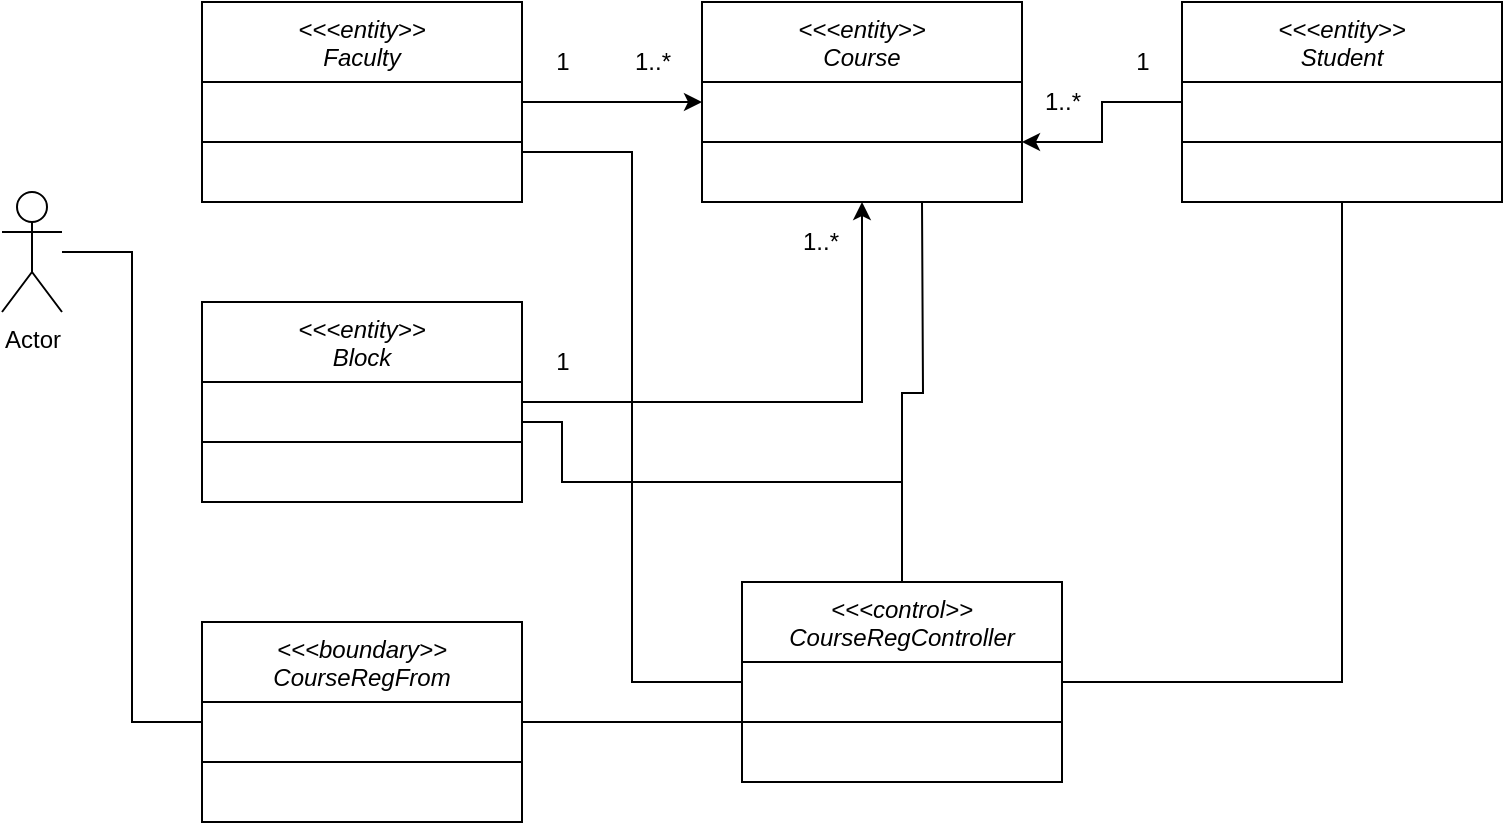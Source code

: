 <mxfile version="12.7.9" type="device" pages="2"><diagram id="C5RBs43oDa-KdzZeNtuy" name="VOPC"><mxGraphModel dx="1426" dy="725" grid="1" gridSize="10" guides="1" tooltips="1" connect="1" arrows="1" fold="1" page="1" pageScale="1" pageWidth="827" pageHeight="1169" math="0" shadow="0"><root><mxCell id="WIyWlLk6GJQsqaUBKTNV-0"/><mxCell id="WIyWlLk6GJQsqaUBKTNV-1" parent="WIyWlLk6GJQsqaUBKTNV-0"/><mxCell id="TSUdPDN9JpJgfzPsfO7b-17" value="" style="edgeStyle=orthogonalEdgeStyle;rounded=0;orthogonalLoop=1;jettySize=auto;html=1;entryX=0;entryY=0.5;entryDx=0;entryDy=0;" edge="1" parent="WIyWlLk6GJQsqaUBKTNV-1" source="zkfFHV4jXpPFQw0GAbJ--0" target="TSUdPDN9JpJgfzPsfO7b-4"><mxGeometry relative="1" as="geometry"><mxPoint x="360" y="170" as="targetPoint"/></mxGeometry></mxCell><mxCell id="zkfFHV4jXpPFQw0GAbJ--0" value="&lt;&lt;&lt;entity&gt;&gt;&#10;Faculty&#10;" style="swimlane;fontStyle=2;align=center;verticalAlign=top;childLayout=stackLayout;horizontal=1;startSize=40;horizontalStack=0;resizeParent=1;resizeLast=0;collapsible=1;marginBottom=0;rounded=0;shadow=0;strokeWidth=1;" parent="WIyWlLk6GJQsqaUBKTNV-1" vertex="1"><mxGeometry x="120" y="120" width="160" height="100" as="geometry"><mxRectangle x="230" y="140" width="160" height="26" as="alternateBounds"/></mxGeometry></mxCell><mxCell id="zkfFHV4jXpPFQw0GAbJ--4" value="" style="line;html=1;strokeWidth=1;align=left;verticalAlign=middle;spacingTop=-1;spacingLeft=3;spacingRight=3;rotatable=0;labelPosition=right;points=[];portConstraint=eastwest;" parent="zkfFHV4jXpPFQw0GAbJ--0" vertex="1"><mxGeometry y="40" width="160" height="60" as="geometry"/></mxCell><mxCell id="TSUdPDN9JpJgfzPsfO7b-39" style="edgeStyle=orthogonalEdgeStyle;rounded=0;orthogonalLoop=1;jettySize=auto;html=1;entryX=0;entryY=0.5;entryDx=0;entryDy=0;endArrow=none;endFill=0;" edge="1" parent="WIyWlLk6GJQsqaUBKTNV-1" source="TSUdPDN9JpJgfzPsfO7b-1" target="TSUdPDN9JpJgfzPsfO7b-31"><mxGeometry relative="1" as="geometry"/></mxCell><mxCell id="TSUdPDN9JpJgfzPsfO7b-1" value="Actor" style="shape=umlActor;verticalLabelPosition=bottom;labelBackgroundColor=#ffffff;verticalAlign=top;html=1;outlineConnect=0;" vertex="1" parent="WIyWlLk6GJQsqaUBKTNV-1"><mxGeometry x="20" y="215" width="30" height="60" as="geometry"/></mxCell><mxCell id="TSUdPDN9JpJgfzPsfO7b-28" value="" style="edgeStyle=orthogonalEdgeStyle;rounded=0;orthogonalLoop=1;jettySize=auto;html=1;" edge="1" parent="WIyWlLk6GJQsqaUBKTNV-1" source="TSUdPDN9JpJgfzPsfO7b-2" target="TSUdPDN9JpJgfzPsfO7b-5"><mxGeometry relative="1" as="geometry"/></mxCell><mxCell id="TSUdPDN9JpJgfzPsfO7b-2" value="&lt;&lt;&lt;entity&gt;&gt;&#10;Student" style="swimlane;fontStyle=2;align=center;verticalAlign=top;childLayout=stackLayout;horizontal=1;startSize=40;horizontalStack=0;resizeParent=1;resizeLast=0;collapsible=1;marginBottom=0;rounded=0;shadow=0;strokeWidth=1;" vertex="1" parent="WIyWlLk6GJQsqaUBKTNV-1"><mxGeometry x="610" y="120" width="160" height="100" as="geometry"><mxRectangle x="230" y="140" width="160" height="26" as="alternateBounds"/></mxGeometry></mxCell><mxCell id="TSUdPDN9JpJgfzPsfO7b-3" value="" style="line;html=1;strokeWidth=1;align=left;verticalAlign=middle;spacingTop=-1;spacingLeft=3;spacingRight=3;rotatable=0;labelPosition=right;points=[];portConstraint=eastwest;" vertex="1" parent="TSUdPDN9JpJgfzPsfO7b-2"><mxGeometry y="40" width="160" height="60" as="geometry"/></mxCell><mxCell id="TSUdPDN9JpJgfzPsfO7b-4" value="&lt;&lt;&lt;entity&gt;&gt;&#10;Course" style="swimlane;fontStyle=2;align=center;verticalAlign=top;childLayout=stackLayout;horizontal=1;startSize=40;horizontalStack=0;resizeParent=1;resizeLast=0;collapsible=1;marginBottom=0;rounded=0;shadow=0;strokeWidth=1;" vertex="1" parent="WIyWlLk6GJQsqaUBKTNV-1"><mxGeometry x="370" y="120" width="160" height="100" as="geometry"><mxRectangle x="230" y="140" width="160" height="26" as="alternateBounds"/></mxGeometry></mxCell><mxCell id="TSUdPDN9JpJgfzPsfO7b-5" value="" style="line;html=1;strokeWidth=1;align=left;verticalAlign=middle;spacingTop=-1;spacingLeft=3;spacingRight=3;rotatable=0;labelPosition=right;points=[];portConstraint=eastwest;" vertex="1" parent="TSUdPDN9JpJgfzPsfO7b-4"><mxGeometry y="40" width="160" height="60" as="geometry"/></mxCell><mxCell id="TSUdPDN9JpJgfzPsfO7b-18" value="1" style="text;html=1;align=center;verticalAlign=middle;resizable=0;points=[];autosize=1;" vertex="1" parent="WIyWlLk6GJQsqaUBKTNV-1"><mxGeometry x="290" y="140" width="20" height="20" as="geometry"/></mxCell><mxCell id="TSUdPDN9JpJgfzPsfO7b-19" value="1..*" style="text;html=1;align=center;verticalAlign=middle;resizable=0;points=[];autosize=1;" vertex="1" parent="WIyWlLk6GJQsqaUBKTNV-1"><mxGeometry x="330" y="140" width="30" height="20" as="geometry"/></mxCell><mxCell id="TSUdPDN9JpJgfzPsfO7b-25" style="edgeStyle=orthogonalEdgeStyle;rounded=0;orthogonalLoop=1;jettySize=auto;html=1;entryX=0.5;entryY=1;entryDx=0;entryDy=0;" edge="1" parent="WIyWlLk6GJQsqaUBKTNV-1" source="TSUdPDN9JpJgfzPsfO7b-23" target="TSUdPDN9JpJgfzPsfO7b-4"><mxGeometry relative="1" as="geometry"/></mxCell><mxCell id="TSUdPDN9JpJgfzPsfO7b-23" value="&lt;&lt;&lt;entity&gt;&gt;&#10;Block" style="swimlane;fontStyle=2;align=center;verticalAlign=top;childLayout=stackLayout;horizontal=1;startSize=40;horizontalStack=0;resizeParent=1;resizeLast=0;collapsible=1;marginBottom=0;rounded=0;shadow=0;strokeWidth=1;" vertex="1" parent="WIyWlLk6GJQsqaUBKTNV-1"><mxGeometry x="120" y="270" width="160" height="100" as="geometry"><mxRectangle x="230" y="140" width="160" height="26" as="alternateBounds"/></mxGeometry></mxCell><mxCell id="TSUdPDN9JpJgfzPsfO7b-24" value="" style="line;html=1;strokeWidth=1;align=left;verticalAlign=middle;spacingTop=-1;spacingLeft=3;spacingRight=3;rotatable=0;labelPosition=right;points=[];portConstraint=eastwest;" vertex="1" parent="TSUdPDN9JpJgfzPsfO7b-23"><mxGeometry y="40" width="160" height="60" as="geometry"/></mxCell><mxCell id="TSUdPDN9JpJgfzPsfO7b-26" value="1" style="text;html=1;align=center;verticalAlign=middle;resizable=0;points=[];autosize=1;" vertex="1" parent="WIyWlLk6GJQsqaUBKTNV-1"><mxGeometry x="290" y="290" width="20" height="20" as="geometry"/></mxCell><mxCell id="TSUdPDN9JpJgfzPsfO7b-27" value="1..*" style="text;html=1;align=center;verticalAlign=middle;resizable=0;points=[];autosize=1;" vertex="1" parent="WIyWlLk6GJQsqaUBKTNV-1"><mxGeometry x="414" y="230" width="30" height="20" as="geometry"/></mxCell><mxCell id="TSUdPDN9JpJgfzPsfO7b-29" value="1" style="text;html=1;align=center;verticalAlign=middle;resizable=0;points=[];autosize=1;" vertex="1" parent="WIyWlLk6GJQsqaUBKTNV-1"><mxGeometry x="580" y="140" width="20" height="20" as="geometry"/></mxCell><mxCell id="TSUdPDN9JpJgfzPsfO7b-30" value="1..*" style="text;html=1;align=center;verticalAlign=middle;resizable=0;points=[];autosize=1;" vertex="1" parent="WIyWlLk6GJQsqaUBKTNV-1"><mxGeometry x="535" y="160" width="30" height="20" as="geometry"/></mxCell><mxCell id="TSUdPDN9JpJgfzPsfO7b-31" value="&lt;&lt;&lt;boundary&gt;&gt;&#10;CourseRegFrom" style="swimlane;fontStyle=2;align=center;verticalAlign=top;childLayout=stackLayout;horizontal=1;startSize=40;horizontalStack=0;resizeParent=1;resizeLast=0;collapsible=1;marginBottom=0;rounded=0;shadow=0;strokeWidth=1;" vertex="1" parent="WIyWlLk6GJQsqaUBKTNV-1"><mxGeometry x="120" y="430" width="160" height="100" as="geometry"><mxRectangle x="230" y="140" width="160" height="26" as="alternateBounds"/></mxGeometry></mxCell><mxCell id="TSUdPDN9JpJgfzPsfO7b-32" value="" style="line;html=1;strokeWidth=1;align=left;verticalAlign=middle;spacingTop=-1;spacingLeft=3;spacingRight=3;rotatable=0;labelPosition=right;points=[];portConstraint=eastwest;" vertex="1" parent="TSUdPDN9JpJgfzPsfO7b-31"><mxGeometry y="40" width="160" height="60" as="geometry"/></mxCell><mxCell id="TSUdPDN9JpJgfzPsfO7b-35" style="edgeStyle=orthogonalEdgeStyle;rounded=0;orthogonalLoop=1;jettySize=auto;html=1;endArrow=none;endFill=0;" edge="1" parent="WIyWlLk6GJQsqaUBKTNV-1" source="TSUdPDN9JpJgfzPsfO7b-33"><mxGeometry relative="1" as="geometry"><mxPoint x="480" y="220" as="targetPoint"/></mxGeometry></mxCell><mxCell id="TSUdPDN9JpJgfzPsfO7b-36" style="edgeStyle=orthogonalEdgeStyle;rounded=0;orthogonalLoop=1;jettySize=auto;html=1;endArrow=none;endFill=0;" edge="1" parent="WIyWlLk6GJQsqaUBKTNV-1" source="TSUdPDN9JpJgfzPsfO7b-33"><mxGeometry relative="1" as="geometry"><mxPoint x="280" y="330" as="targetPoint"/><Array as="points"><mxPoint x="470" y="360"/><mxPoint x="300" y="360"/><mxPoint x="300" y="330"/></Array></mxGeometry></mxCell><mxCell id="TSUdPDN9JpJgfzPsfO7b-37" style="edgeStyle=orthogonalEdgeStyle;rounded=0;orthogonalLoop=1;jettySize=auto;html=1;entryX=0.5;entryY=1;entryDx=0;entryDy=0;endArrow=none;endFill=0;" edge="1" parent="WIyWlLk6GJQsqaUBKTNV-1" source="TSUdPDN9JpJgfzPsfO7b-33" target="TSUdPDN9JpJgfzPsfO7b-2"><mxGeometry relative="1" as="geometry"/></mxCell><mxCell id="TSUdPDN9JpJgfzPsfO7b-38" style="edgeStyle=orthogonalEdgeStyle;rounded=0;orthogonalLoop=1;jettySize=auto;html=1;entryX=1;entryY=0.75;entryDx=0;entryDy=0;endArrow=none;endFill=0;" edge="1" parent="WIyWlLk6GJQsqaUBKTNV-1" source="TSUdPDN9JpJgfzPsfO7b-33" target="zkfFHV4jXpPFQw0GAbJ--0"><mxGeometry relative="1" as="geometry"/></mxCell><mxCell id="TSUdPDN9JpJgfzPsfO7b-40" style="edgeStyle=orthogonalEdgeStyle;rounded=0;orthogonalLoop=1;jettySize=auto;html=1;entryX=1;entryY=0.5;entryDx=0;entryDy=0;endArrow=none;endFill=0;" edge="1" parent="WIyWlLk6GJQsqaUBKTNV-1" source="TSUdPDN9JpJgfzPsfO7b-33" target="TSUdPDN9JpJgfzPsfO7b-31"><mxGeometry relative="1" as="geometry"><Array as="points"><mxPoint x="360" y="480"/><mxPoint x="360" y="480"/></Array></mxGeometry></mxCell><mxCell id="TSUdPDN9JpJgfzPsfO7b-33" value="&lt;&lt;&lt;control&gt;&gt;&#10;CourseRegController" style="swimlane;fontStyle=2;align=center;verticalAlign=top;childLayout=stackLayout;horizontal=1;startSize=40;horizontalStack=0;resizeParent=1;resizeLast=0;collapsible=1;marginBottom=0;rounded=0;shadow=0;strokeWidth=1;" vertex="1" parent="WIyWlLk6GJQsqaUBKTNV-1"><mxGeometry x="390" y="410" width="160" height="100" as="geometry"><mxRectangle x="230" y="140" width="160" height="26" as="alternateBounds"/></mxGeometry></mxCell><mxCell id="TSUdPDN9JpJgfzPsfO7b-34" value="" style="line;html=1;strokeWidth=1;align=left;verticalAlign=middle;spacingTop=-1;spacingLeft=3;spacingRight=3;rotatable=0;labelPosition=right;points=[];portConstraint=eastwest;" vertex="1" parent="TSUdPDN9JpJgfzPsfO7b-33"><mxGeometry y="40" width="160" height="60" as="geometry"/></mxCell></root></mxGraphModel></diagram><diagram id="k0jild69Yuf1mgfPfDUa" name="Collaboration"><mxGraphModel dx="1426" dy="725" grid="1" gridSize="10" guides="1" tooltips="1" connect="1" arrows="1" fold="1" page="1" pageScale="1" pageWidth="1654" pageHeight="2336" math="0" shadow="0"><root><mxCell id="WTf1cUGfgoHirO1AIY3d-0"/><mxCell id="WTf1cUGfgoHirO1AIY3d-1" parent="WTf1cUGfgoHirO1AIY3d-0"/><mxCell id="knDXqpHQDFkJAiu37dGb-6" style="edgeStyle=orthogonalEdgeStyle;rounded=0;orthogonalLoop=1;jettySize=auto;html=1;entryX=0;entryY=0.5;entryDx=0;entryDy=0;endArrow=open;endFill=0;" edge="1" parent="WTf1cUGfgoHirO1AIY3d-1" source="knDXqpHQDFkJAiu37dGb-0" target="knDXqpHQDFkJAiu37dGb-2"><mxGeometry relative="1" as="geometry"/></mxCell><mxCell id="knDXqpHQDFkJAiu37dGb-0" value="Actor" style="shape=umlActor;verticalLabelPosition=bottom;labelBackgroundColor=#ffffff;verticalAlign=top;html=1;" vertex="1" parent="WTf1cUGfgoHirO1AIY3d-1"><mxGeometry x="120" y="240" width="30" height="60" as="geometry"/></mxCell><mxCell id="knDXqpHQDFkJAiu37dGb-10" style="edgeStyle=orthogonalEdgeStyle;rounded=0;orthogonalLoop=1;jettySize=auto;html=1;endArrow=open;endFill=0;" edge="1" parent="WTf1cUGfgoHirO1AIY3d-1" source="knDXqpHQDFkJAiu37dGb-2" target="knDXqpHQDFkJAiu37dGb-9"><mxGeometry relative="1" as="geometry"/></mxCell><mxCell id="knDXqpHQDFkJAiu37dGb-12" style="edgeStyle=orthogonalEdgeStyle;rounded=0;orthogonalLoop=1;jettySize=auto;html=1;entryX=0.5;entryY=0;entryDx=0;entryDy=0;endArrow=open;endFill=0;" edge="1" parent="WTf1cUGfgoHirO1AIY3d-1" source="knDXqpHQDFkJAiu37dGb-2" target="knDXqpHQDFkJAiu37dGb-11"><mxGeometry relative="1" as="geometry"/></mxCell><mxCell id="knDXqpHQDFkJAiu37dGb-34" style="edgeStyle=orthogonalEdgeStyle;rounded=0;orthogonalLoop=1;jettySize=auto;html=1;entryX=0.582;entryY=0;entryDx=0;entryDy=0;entryPerimeter=0;endArrow=open;endFill=0;" edge="1" parent="WTf1cUGfgoHirO1AIY3d-1" source="knDXqpHQDFkJAiu37dGb-2" target="knDXqpHQDFkJAiu37dGb-33"><mxGeometry relative="1" as="geometry"><Array as="points"><mxPoint x="325" y="320"/><mxPoint x="240" y="320"/><mxPoint x="240" y="440"/></Array></mxGeometry></mxCell><mxCell id="knDXqpHQDFkJAiu37dGb-2" value=":CourseRegForm" style="html=1;" vertex="1" parent="WTf1cUGfgoHirO1AIY3d-1"><mxGeometry x="270" y="245" width="110" height="50" as="geometry"/></mxCell><mxCell id="knDXqpHQDFkJAiu37dGb-7" value="" style="shape=requiredInterface;html=1;verticalLabelPosition=bottom;direction=north;" vertex="1" parent="WTf1cUGfgoHirO1AIY3d-1"><mxGeometry x="300" y="180" width="50" height="65" as="geometry"/></mxCell><mxCell id="knDXqpHQDFkJAiu37dGb-8" value="displayAvailableCourses()" style="text;html=1;align=center;verticalAlign=middle;resizable=0;points=[];autosize=1;" vertex="1" parent="WTf1cUGfgoHirO1AIY3d-1"><mxGeometry x="250" y="140" width="150" height="20" as="geometry"/></mxCell><mxCell id="knDXqpHQDFkJAiu37dGb-18" style="edgeStyle=orthogonalEdgeStyle;rounded=0;orthogonalLoop=1;jettySize=auto;html=1;entryX=0.5;entryY=0;entryDx=0;entryDy=0;entryPerimeter=0;endArrow=open;endFill=0;" edge="1" parent="WTf1cUGfgoHirO1AIY3d-1" source="knDXqpHQDFkJAiu37dGb-9" target="knDXqpHQDFkJAiu37dGb-17"><mxGeometry relative="1" as="geometry"/></mxCell><mxCell id="knDXqpHQDFkJAiu37dGb-9" value=":CourseRegController" style="html=1;" vertex="1" parent="WTf1cUGfgoHirO1AIY3d-1"><mxGeometry x="640" y="245" width="130" height="50" as="geometry"/></mxCell><mxCell id="knDXqpHQDFkJAiu37dGb-11" value=":Course" style="html=1;" vertex="1" parent="WTf1cUGfgoHirO1AIY3d-1"><mxGeometry x="270" y="440" width="110" height="50" as="geometry"/></mxCell><mxCell id="knDXqpHQDFkJAiu37dGb-13" value="getAvailableCourse" style="text;html=1;align=center;verticalAlign=middle;resizable=0;points=[];autosize=1;" vertex="1" parent="WTf1cUGfgoHirO1AIY3d-1"><mxGeometry x="330" y="370" width="120" height="20" as="geometry"/></mxCell><mxCell id="knDXqpHQDFkJAiu37dGb-14" value="registerCourse" style="text;html=1;align=center;verticalAlign=middle;resizable=0;points=[];autosize=1;" vertex="1" parent="WTf1cUGfgoHirO1AIY3d-1"><mxGeometry x="460" y="240" width="90" height="20" as="geometry"/></mxCell><mxCell id="knDXqpHQDFkJAiu37dGb-17" value="DBMS" style="shape=umlActor;verticalLabelPosition=bottom;labelBackgroundColor=#ffffff;verticalAlign=top;html=1;" vertex="1" parent="WTf1cUGfgoHirO1AIY3d-1"><mxGeometry x="690" y="390" width="30" height="60" as="geometry"/></mxCell><mxCell id="knDXqpHQDFkJAiu37dGb-33" value=":Block" style="html=1;" vertex="1" parent="WTf1cUGfgoHirO1AIY3d-1"><mxGeometry x="90" y="460" width="110" height="50" as="geometry"/></mxCell></root></mxGraphModel></diagram></mxfile>
